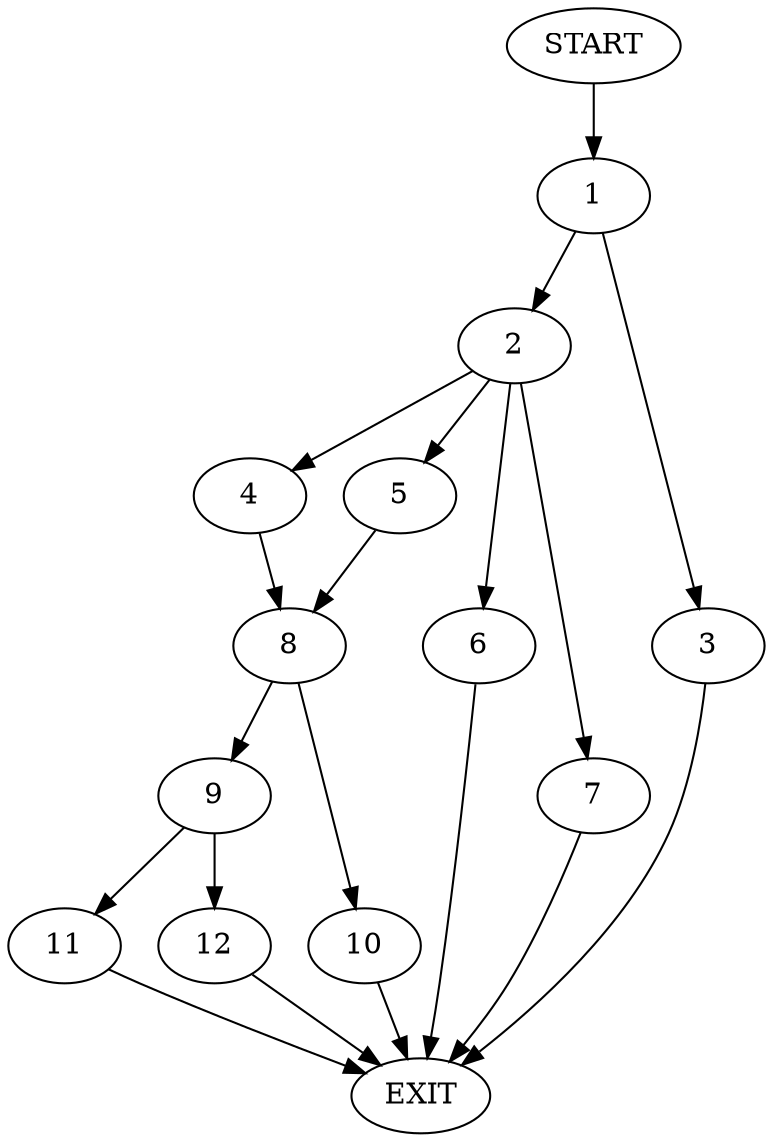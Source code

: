 digraph {
0 [label="START"]
13 [label="EXIT"]
0 -> 1
1 -> 2
1 -> 3
2 -> 4
2 -> 5
2 -> 6
2 -> 7
3 -> 13
6 -> 13
7 -> 13
5 -> 8
4 -> 8
8 -> 9
8 -> 10
10 -> 13
9 -> 11
9 -> 12
12 -> 13
11 -> 13
}
